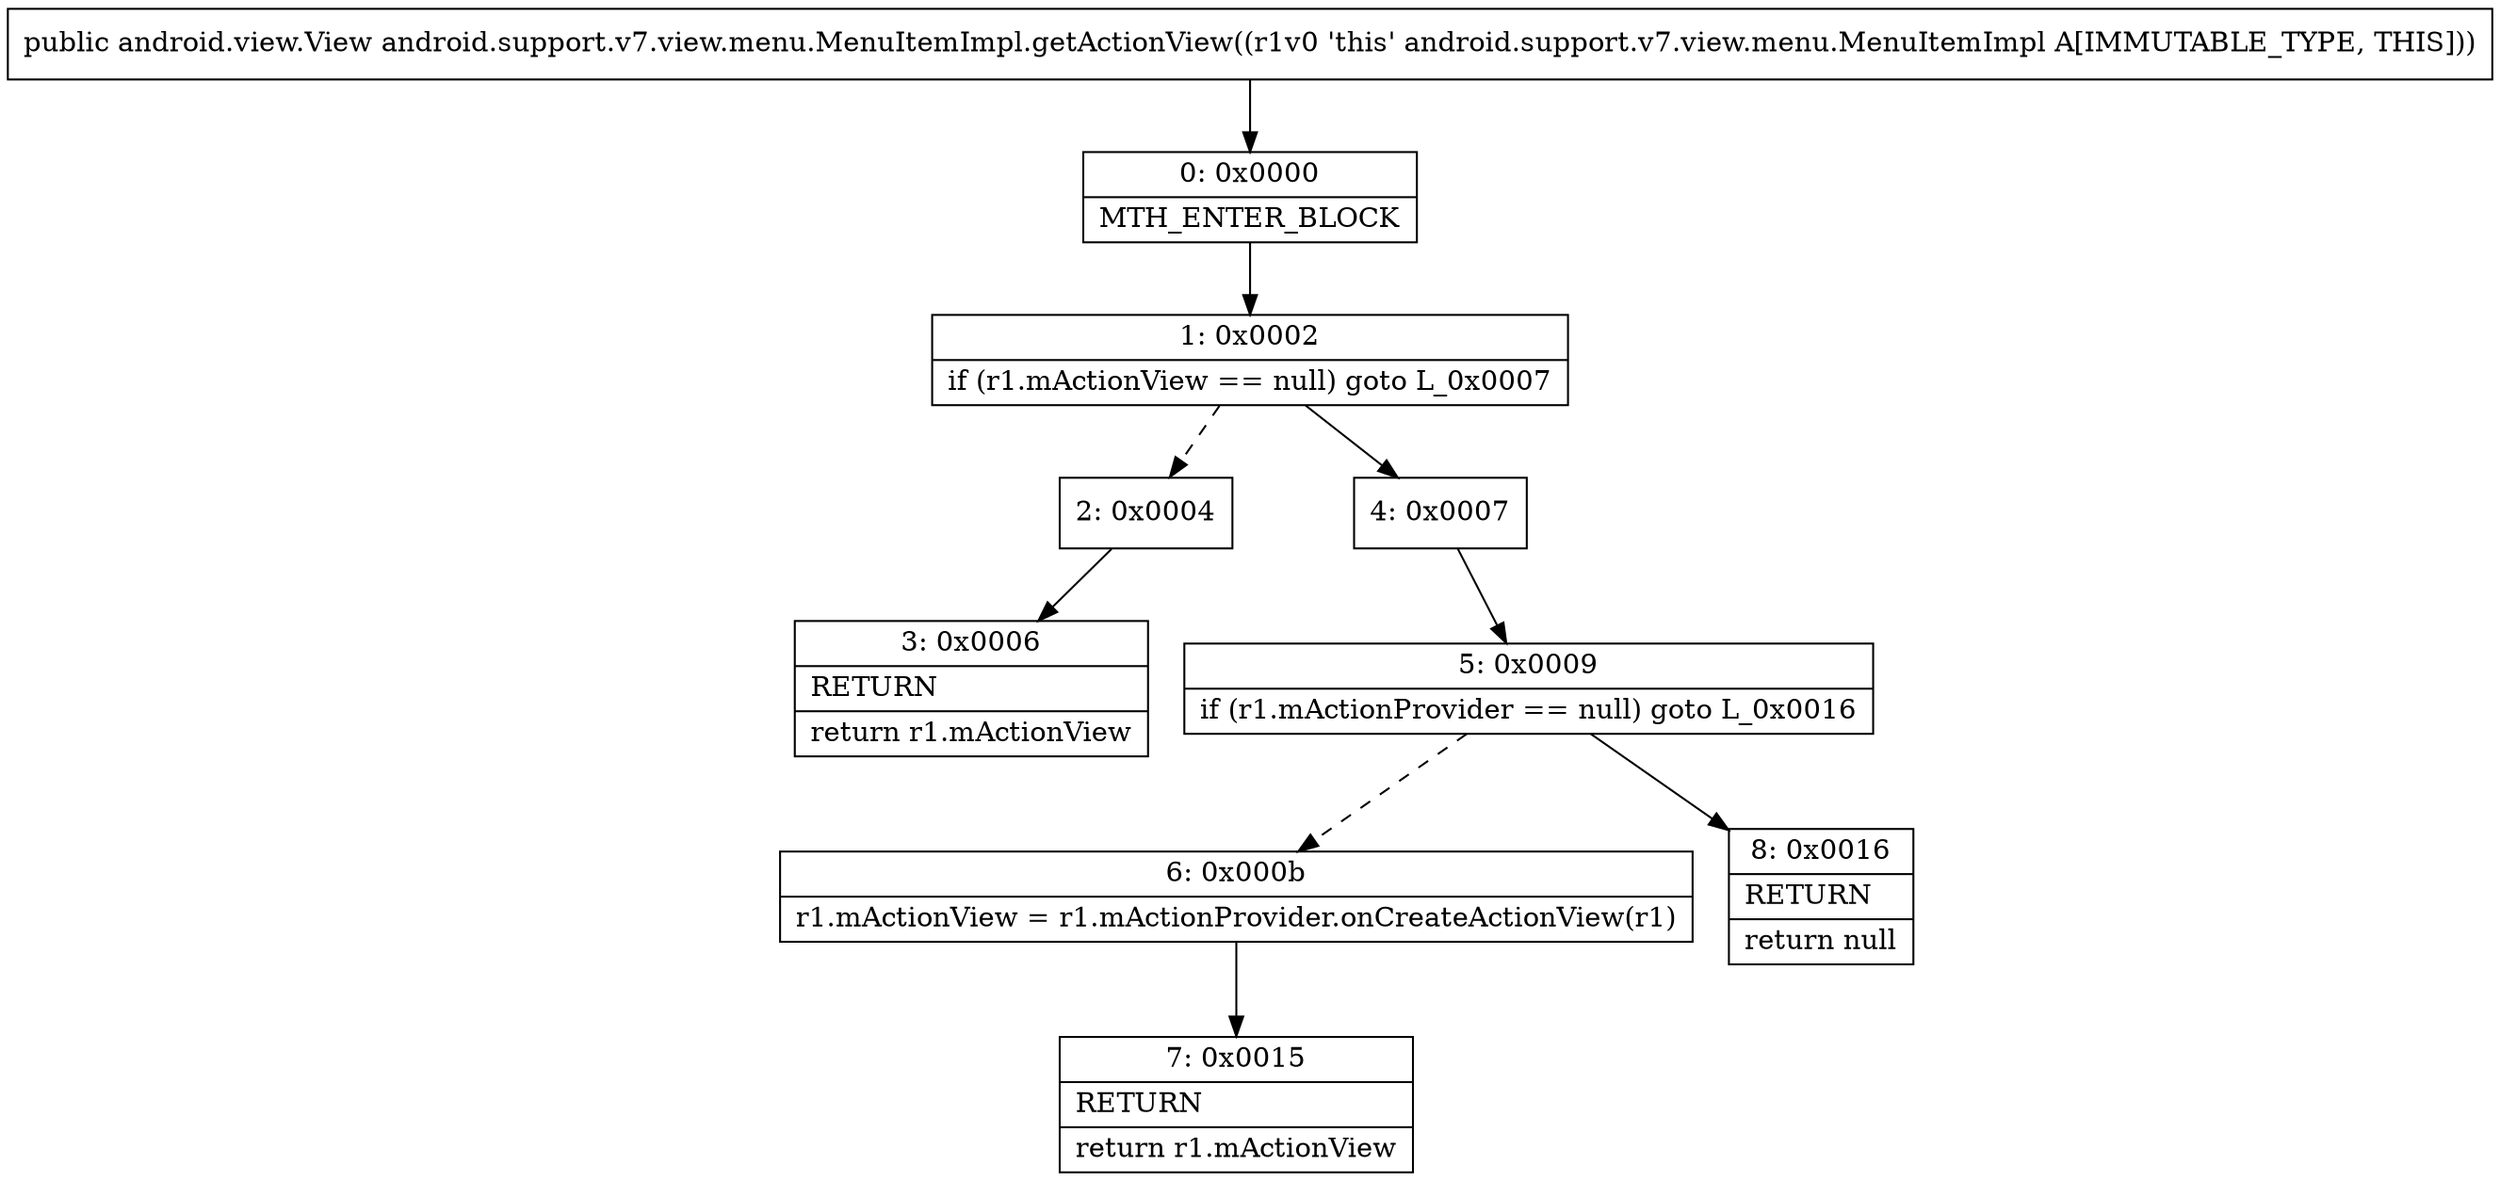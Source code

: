 digraph "CFG forandroid.support.v7.view.menu.MenuItemImpl.getActionView()Landroid\/view\/View;" {
Node_0 [shape=record,label="{0\:\ 0x0000|MTH_ENTER_BLOCK\l}"];
Node_1 [shape=record,label="{1\:\ 0x0002|if (r1.mActionView == null) goto L_0x0007\l}"];
Node_2 [shape=record,label="{2\:\ 0x0004}"];
Node_3 [shape=record,label="{3\:\ 0x0006|RETURN\l|return r1.mActionView\l}"];
Node_4 [shape=record,label="{4\:\ 0x0007}"];
Node_5 [shape=record,label="{5\:\ 0x0009|if (r1.mActionProvider == null) goto L_0x0016\l}"];
Node_6 [shape=record,label="{6\:\ 0x000b|r1.mActionView = r1.mActionProvider.onCreateActionView(r1)\l}"];
Node_7 [shape=record,label="{7\:\ 0x0015|RETURN\l|return r1.mActionView\l}"];
Node_8 [shape=record,label="{8\:\ 0x0016|RETURN\l|return null\l}"];
MethodNode[shape=record,label="{public android.view.View android.support.v7.view.menu.MenuItemImpl.getActionView((r1v0 'this' android.support.v7.view.menu.MenuItemImpl A[IMMUTABLE_TYPE, THIS])) }"];
MethodNode -> Node_0;
Node_0 -> Node_1;
Node_1 -> Node_2[style=dashed];
Node_1 -> Node_4;
Node_2 -> Node_3;
Node_4 -> Node_5;
Node_5 -> Node_6[style=dashed];
Node_5 -> Node_8;
Node_6 -> Node_7;
}

